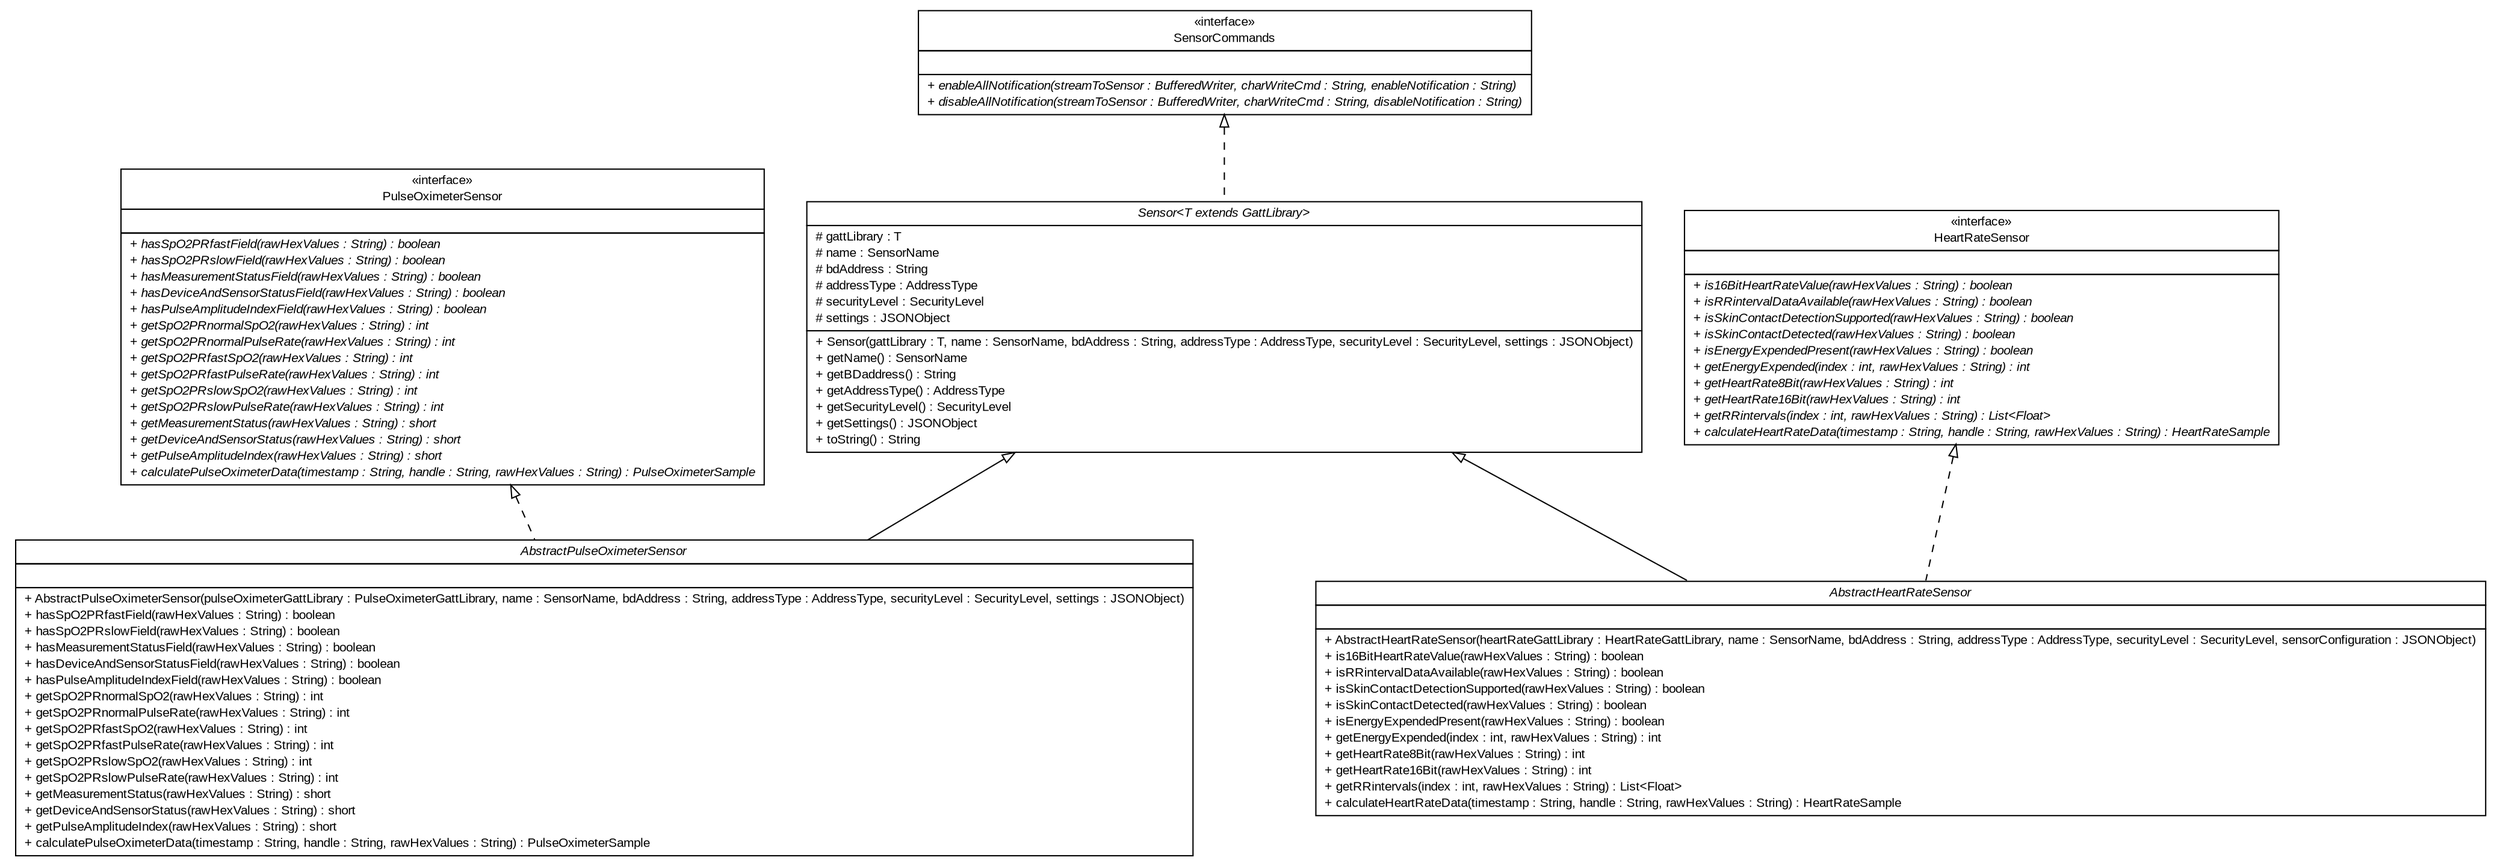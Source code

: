 #!/usr/local/bin/dot
#
# Class diagram 
# Generated by UMLGraph version R5_6 (http://www.umlgraph.org/)
#

digraph G {
	edge [fontname="arial",fontsize=10,labelfontname="arial",labelfontsize=10];
	node [fontname="arial",fontsize=10,shape=plaintext];
	nodesep=0.25;
	ranksep=0.5;
	// de.fhg.fit.biomos.sensorplatform.sensor.SensorCommands
	c33 [label=<<table title="de.fhg.fit.biomos.sensorplatform.sensor.SensorCommands" border="0" cellborder="1" cellspacing="0" cellpadding="2" port="p" href="./SensorCommands.html">
		<tr><td><table border="0" cellspacing="0" cellpadding="1">
<tr><td align="center" balign="center"> &#171;interface&#187; </td></tr>
<tr><td align="center" balign="center"> SensorCommands </td></tr>
		</table></td></tr>
		<tr><td><table border="0" cellspacing="0" cellpadding="1">
<tr><td align="left" balign="left">  </td></tr>
		</table></td></tr>
		<tr><td><table border="0" cellspacing="0" cellpadding="1">
<tr><td align="left" balign="left"><font face="arial italic" point-size="10.0"> + enableAllNotification(streamToSensor : BufferedWriter, charWriteCmd : String, enableNotification : String) </font></td></tr>
<tr><td align="left" balign="left"><font face="arial italic" point-size="10.0"> + disableAllNotification(streamToSensor : BufferedWriter, charWriteCmd : String, disableNotification : String) </font></td></tr>
		</table></td></tr>
		</table>>, URL="./SensorCommands.html", fontname="arial", fontcolor="black", fontsize=10.0];
	// de.fhg.fit.biomos.sensorplatform.sensor.Sensor<T extends de.fhg.fit.biomos.sensorplatform.gatt.GattLibrary>
	c34 [label=<<table title="de.fhg.fit.biomos.sensorplatform.sensor.Sensor" border="0" cellborder="1" cellspacing="0" cellpadding="2" port="p" href="./Sensor.html">
		<tr><td><table border="0" cellspacing="0" cellpadding="1">
<tr><td align="center" balign="center"><font face="arial italic"> Sensor&lt;T extends GattLibrary&gt; </font></td></tr>
		</table></td></tr>
		<tr><td><table border="0" cellspacing="0" cellpadding="1">
<tr><td align="left" balign="left"> # gattLibrary : T </td></tr>
<tr><td align="left" balign="left"> # name : SensorName </td></tr>
<tr><td align="left" balign="left"> # bdAddress : String </td></tr>
<tr><td align="left" balign="left"> # addressType : AddressType </td></tr>
<tr><td align="left" balign="left"> # securityLevel : SecurityLevel </td></tr>
<tr><td align="left" balign="left"> # settings : JSONObject </td></tr>
		</table></td></tr>
		<tr><td><table border="0" cellspacing="0" cellpadding="1">
<tr><td align="left" balign="left"> + Sensor(gattLibrary : T, name : SensorName, bdAddress : String, addressType : AddressType, securityLevel : SecurityLevel, settings : JSONObject) </td></tr>
<tr><td align="left" balign="left"> + getName() : SensorName </td></tr>
<tr><td align="left" balign="left"> + getBDaddress() : String </td></tr>
<tr><td align="left" balign="left"> + getAddressType() : AddressType </td></tr>
<tr><td align="left" balign="left"> + getSecurityLevel() : SecurityLevel </td></tr>
<tr><td align="left" balign="left"> + getSettings() : JSONObject </td></tr>
<tr><td align="left" balign="left"> + toString() : String </td></tr>
		</table></td></tr>
		</table>>, URL="./Sensor.html", fontname="arial", fontcolor="black", fontsize=10.0];
	// de.fhg.fit.biomos.sensorplatform.sensor.PulseOximeterSensor
	c35 [label=<<table title="de.fhg.fit.biomos.sensorplatform.sensor.PulseOximeterSensor" border="0" cellborder="1" cellspacing="0" cellpadding="2" port="p" href="./PulseOximeterSensor.html">
		<tr><td><table border="0" cellspacing="0" cellpadding="1">
<tr><td align="center" balign="center"> &#171;interface&#187; </td></tr>
<tr><td align="center" balign="center"> PulseOximeterSensor </td></tr>
		</table></td></tr>
		<tr><td><table border="0" cellspacing="0" cellpadding="1">
<tr><td align="left" balign="left">  </td></tr>
		</table></td></tr>
		<tr><td><table border="0" cellspacing="0" cellpadding="1">
<tr><td align="left" balign="left"><font face="arial italic" point-size="10.0"> + hasSpO2PRfastField(rawHexValues : String) : boolean </font></td></tr>
<tr><td align="left" balign="left"><font face="arial italic" point-size="10.0"> + hasSpO2PRslowField(rawHexValues : String) : boolean </font></td></tr>
<tr><td align="left" balign="left"><font face="arial italic" point-size="10.0"> + hasMeasurementStatusField(rawHexValues : String) : boolean </font></td></tr>
<tr><td align="left" balign="left"><font face="arial italic" point-size="10.0"> + hasDeviceAndSensorStatusField(rawHexValues : String) : boolean </font></td></tr>
<tr><td align="left" balign="left"><font face="arial italic" point-size="10.0"> + hasPulseAmplitudeIndexField(rawHexValues : String) : boolean </font></td></tr>
<tr><td align="left" balign="left"><font face="arial italic" point-size="10.0"> + getSpO2PRnormalSpO2(rawHexValues : String) : int </font></td></tr>
<tr><td align="left" balign="left"><font face="arial italic" point-size="10.0"> + getSpO2PRnormalPulseRate(rawHexValues : String) : int </font></td></tr>
<tr><td align="left" balign="left"><font face="arial italic" point-size="10.0"> + getSpO2PRfastSpO2(rawHexValues : String) : int </font></td></tr>
<tr><td align="left" balign="left"><font face="arial italic" point-size="10.0"> + getSpO2PRfastPulseRate(rawHexValues : String) : int </font></td></tr>
<tr><td align="left" balign="left"><font face="arial italic" point-size="10.0"> + getSpO2PRslowSpO2(rawHexValues : String) : int </font></td></tr>
<tr><td align="left" balign="left"><font face="arial italic" point-size="10.0"> + getSpO2PRslowPulseRate(rawHexValues : String) : int </font></td></tr>
<tr><td align="left" balign="left"><font face="arial italic" point-size="10.0"> + getMeasurementStatus(rawHexValues : String) : short </font></td></tr>
<tr><td align="left" balign="left"><font face="arial italic" point-size="10.0"> + getDeviceAndSensorStatus(rawHexValues : String) : short </font></td></tr>
<tr><td align="left" balign="left"><font face="arial italic" point-size="10.0"> + getPulseAmplitudeIndex(rawHexValues : String) : short </font></td></tr>
<tr><td align="left" balign="left"><font face="arial italic" point-size="10.0"> + calculatePulseOximeterData(timestamp : String, handle : String, rawHexValues : String) : PulseOximeterSample </font></td></tr>
		</table></td></tr>
		</table>>, URL="./PulseOximeterSensor.html", fontname="arial", fontcolor="black", fontsize=10.0];
	// de.fhg.fit.biomos.sensorplatform.sensor.HeartRateSensor
	c36 [label=<<table title="de.fhg.fit.biomos.sensorplatform.sensor.HeartRateSensor" border="0" cellborder="1" cellspacing="0" cellpadding="2" port="p" href="./HeartRateSensor.html">
		<tr><td><table border="0" cellspacing="0" cellpadding="1">
<tr><td align="center" balign="center"> &#171;interface&#187; </td></tr>
<tr><td align="center" balign="center"> HeartRateSensor </td></tr>
		</table></td></tr>
		<tr><td><table border="0" cellspacing="0" cellpadding="1">
<tr><td align="left" balign="left">  </td></tr>
		</table></td></tr>
		<tr><td><table border="0" cellspacing="0" cellpadding="1">
<tr><td align="left" balign="left"><font face="arial italic" point-size="10.0"> + is16BitHeartRateValue(rawHexValues : String) : boolean </font></td></tr>
<tr><td align="left" balign="left"><font face="arial italic" point-size="10.0"> + isRRintervalDataAvailable(rawHexValues : String) : boolean </font></td></tr>
<tr><td align="left" balign="left"><font face="arial italic" point-size="10.0"> + isSkinContactDetectionSupported(rawHexValues : String) : boolean </font></td></tr>
<tr><td align="left" balign="left"><font face="arial italic" point-size="10.0"> + isSkinContactDetected(rawHexValues : String) : boolean </font></td></tr>
<tr><td align="left" balign="left"><font face="arial italic" point-size="10.0"> + isEnergyExpendedPresent(rawHexValues : String) : boolean </font></td></tr>
<tr><td align="left" balign="left"><font face="arial italic" point-size="10.0"> + getEnergyExpended(index : int, rawHexValues : String) : int </font></td></tr>
<tr><td align="left" balign="left"><font face="arial italic" point-size="10.0"> + getHeartRate8Bit(rawHexValues : String) : int </font></td></tr>
<tr><td align="left" balign="left"><font face="arial italic" point-size="10.0"> + getHeartRate16Bit(rawHexValues : String) : int </font></td></tr>
<tr><td align="left" balign="left"><font face="arial italic" point-size="10.0"> + getRRintervals(index : int, rawHexValues : String) : List&lt;Float&gt; </font></td></tr>
<tr><td align="left" balign="left"><font face="arial italic" point-size="10.0"> + calculateHeartRateData(timestamp : String, handle : String, rawHexValues : String) : HeartRateSample </font></td></tr>
		</table></td></tr>
		</table>>, URL="./HeartRateSensor.html", fontname="arial", fontcolor="black", fontsize=10.0];
	// de.fhg.fit.biomos.sensorplatform.sensor.AbstractPulseOximeterSensor
	c37 [label=<<table title="de.fhg.fit.biomos.sensorplatform.sensor.AbstractPulseOximeterSensor" border="0" cellborder="1" cellspacing="0" cellpadding="2" port="p" href="./AbstractPulseOximeterSensor.html">
		<tr><td><table border="0" cellspacing="0" cellpadding="1">
<tr><td align="center" balign="center"><font face="arial italic"> AbstractPulseOximeterSensor </font></td></tr>
		</table></td></tr>
		<tr><td><table border="0" cellspacing="0" cellpadding="1">
<tr><td align="left" balign="left">  </td></tr>
		</table></td></tr>
		<tr><td><table border="0" cellspacing="0" cellpadding="1">
<tr><td align="left" balign="left"> + AbstractPulseOximeterSensor(pulseOximeterGattLibrary : PulseOximeterGattLibrary, name : SensorName, bdAddress : String, addressType : AddressType, securityLevel : SecurityLevel, settings : JSONObject) </td></tr>
<tr><td align="left" balign="left"> + hasSpO2PRfastField(rawHexValues : String) : boolean </td></tr>
<tr><td align="left" balign="left"> + hasSpO2PRslowField(rawHexValues : String) : boolean </td></tr>
<tr><td align="left" balign="left"> + hasMeasurementStatusField(rawHexValues : String) : boolean </td></tr>
<tr><td align="left" balign="left"> + hasDeviceAndSensorStatusField(rawHexValues : String) : boolean </td></tr>
<tr><td align="left" balign="left"> + hasPulseAmplitudeIndexField(rawHexValues : String) : boolean </td></tr>
<tr><td align="left" balign="left"> + getSpO2PRnormalSpO2(rawHexValues : String) : int </td></tr>
<tr><td align="left" balign="left"> + getSpO2PRnormalPulseRate(rawHexValues : String) : int </td></tr>
<tr><td align="left" balign="left"> + getSpO2PRfastSpO2(rawHexValues : String) : int </td></tr>
<tr><td align="left" balign="left"> + getSpO2PRfastPulseRate(rawHexValues : String) : int </td></tr>
<tr><td align="left" balign="left"> + getSpO2PRslowSpO2(rawHexValues : String) : int </td></tr>
<tr><td align="left" balign="left"> + getSpO2PRslowPulseRate(rawHexValues : String) : int </td></tr>
<tr><td align="left" balign="left"> + getMeasurementStatus(rawHexValues : String) : short </td></tr>
<tr><td align="left" balign="left"> + getDeviceAndSensorStatus(rawHexValues : String) : short </td></tr>
<tr><td align="left" balign="left"> + getPulseAmplitudeIndex(rawHexValues : String) : short </td></tr>
<tr><td align="left" balign="left"> + calculatePulseOximeterData(timestamp : String, handle : String, rawHexValues : String) : PulseOximeterSample </td></tr>
		</table></td></tr>
		</table>>, URL="./AbstractPulseOximeterSensor.html", fontname="arial", fontcolor="black", fontsize=10.0];
	// de.fhg.fit.biomos.sensorplatform.sensor.AbstractHeartRateSensor
	c38 [label=<<table title="de.fhg.fit.biomos.sensorplatform.sensor.AbstractHeartRateSensor" border="0" cellborder="1" cellspacing="0" cellpadding="2" port="p" href="./AbstractHeartRateSensor.html">
		<tr><td><table border="0" cellspacing="0" cellpadding="1">
<tr><td align="center" balign="center"><font face="arial italic"> AbstractHeartRateSensor </font></td></tr>
		</table></td></tr>
		<tr><td><table border="0" cellspacing="0" cellpadding="1">
<tr><td align="left" balign="left">  </td></tr>
		</table></td></tr>
		<tr><td><table border="0" cellspacing="0" cellpadding="1">
<tr><td align="left" balign="left"> + AbstractHeartRateSensor(heartRateGattLibrary : HeartRateGattLibrary, name : SensorName, bdAddress : String, addressType : AddressType, securityLevel : SecurityLevel, sensorConfiguration : JSONObject) </td></tr>
<tr><td align="left" balign="left"> + is16BitHeartRateValue(rawHexValues : String) : boolean </td></tr>
<tr><td align="left" balign="left"> + isRRintervalDataAvailable(rawHexValues : String) : boolean </td></tr>
<tr><td align="left" balign="left"> + isSkinContactDetectionSupported(rawHexValues : String) : boolean </td></tr>
<tr><td align="left" balign="left"> + isSkinContactDetected(rawHexValues : String) : boolean </td></tr>
<tr><td align="left" balign="left"> + isEnergyExpendedPresent(rawHexValues : String) : boolean </td></tr>
<tr><td align="left" balign="left"> + getEnergyExpended(index : int, rawHexValues : String) : int </td></tr>
<tr><td align="left" balign="left"> + getHeartRate8Bit(rawHexValues : String) : int </td></tr>
<tr><td align="left" balign="left"> + getHeartRate16Bit(rawHexValues : String) : int </td></tr>
<tr><td align="left" balign="left"> + getRRintervals(index : int, rawHexValues : String) : List&lt;Float&gt; </td></tr>
<tr><td align="left" balign="left"> + calculateHeartRateData(timestamp : String, handle : String, rawHexValues : String) : HeartRateSample </td></tr>
		</table></td></tr>
		</table>>, URL="./AbstractHeartRateSensor.html", fontname="arial", fontcolor="black", fontsize=10.0];
	//de.fhg.fit.biomos.sensorplatform.sensor.Sensor<T extends de.fhg.fit.biomos.sensorplatform.gatt.GattLibrary> implements de.fhg.fit.biomos.sensorplatform.sensor.SensorCommands
	c33:p -> c34:p [dir=back,arrowtail=empty,style=dashed];
	//de.fhg.fit.biomos.sensorplatform.sensor.AbstractPulseOximeterSensor extends de.fhg.fit.biomos.sensorplatform.sensor.Sensor<de.fhg.fit.biomos.sensorplatform.gatt.PulseOximeterGattLibrary>
	c34:p -> c37:p [dir=back,arrowtail=empty];
	//de.fhg.fit.biomos.sensorplatform.sensor.AbstractPulseOximeterSensor implements de.fhg.fit.biomos.sensorplatform.sensor.PulseOximeterSensor
	c35:p -> c37:p [dir=back,arrowtail=empty,style=dashed];
	//de.fhg.fit.biomos.sensorplatform.sensor.AbstractHeartRateSensor extends de.fhg.fit.biomos.sensorplatform.sensor.Sensor<de.fhg.fit.biomos.sensorplatform.gatt.HeartRateGattLibrary>
	c34:p -> c38:p [dir=back,arrowtail=empty];
	//de.fhg.fit.biomos.sensorplatform.sensor.AbstractHeartRateSensor implements de.fhg.fit.biomos.sensorplatform.sensor.HeartRateSensor
	c36:p -> c38:p [dir=back,arrowtail=empty,style=dashed];
}

